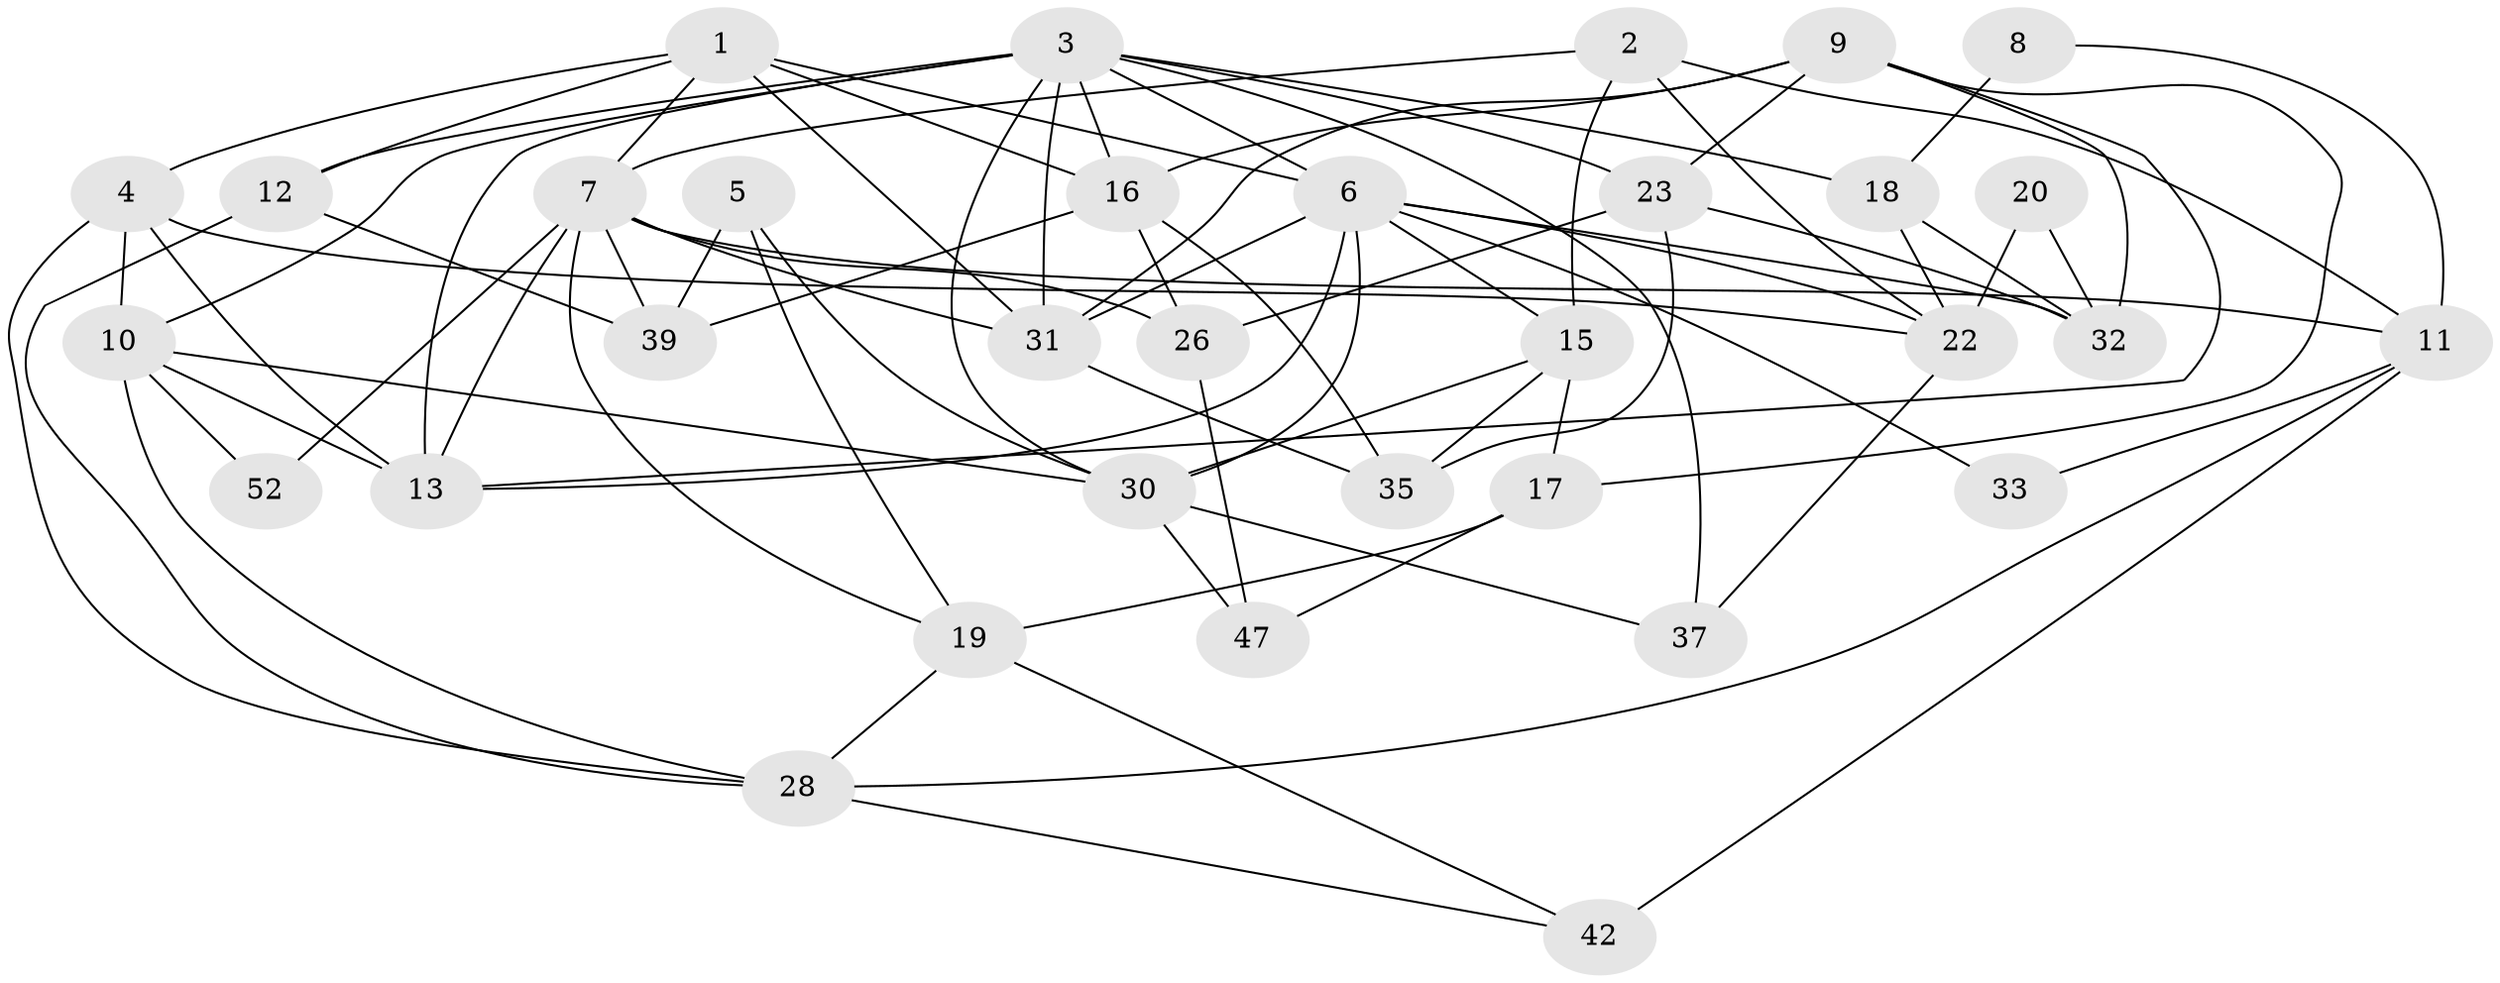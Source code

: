 // original degree distribution, {5: 0.33962264150943394, 4: 0.18867924528301888, 3: 0.2641509433962264, 6: 0.03773584905660377, 7: 0.03773584905660377, 2: 0.1320754716981132}
// Generated by graph-tools (version 1.1) at 2025/42/03/06/25 10:42:00]
// undirected, 33 vertices, 81 edges
graph export_dot {
graph [start="1"]
  node [color=gray90,style=filled];
  1 [super="+25"];
  2;
  3 [super="+41"];
  4;
  5;
  6 [super="+14"];
  7 [super="+44"];
  8;
  9 [super="+27"];
  10 [super="+43"];
  11 [super="+46"];
  12 [super="+21"];
  13 [super="+24"];
  15 [super="+36"];
  16 [super="+51"];
  17;
  18;
  19 [super="+45"];
  20;
  22 [super="+29"];
  23;
  26 [super="+34"];
  28 [super="+50"];
  30 [super="+49"];
  31 [super="+53"];
  32 [super="+40"];
  33;
  35 [super="+38"];
  37 [super="+48"];
  39;
  42;
  47;
  52;
  1 -- 4;
  1 -- 6;
  1 -- 16;
  1 -- 12;
  1 -- 31;
  1 -- 7;
  2 -- 15;
  2 -- 22;
  2 -- 11;
  2 -- 7;
  3 -- 18;
  3 -- 31;
  3 -- 37;
  3 -- 6;
  3 -- 23;
  3 -- 12;
  3 -- 30;
  3 -- 10;
  3 -- 16;
  3 -- 13;
  4 -- 13;
  4 -- 10;
  4 -- 22;
  4 -- 28;
  5 -- 39;
  5 -- 19;
  5 -- 30;
  6 -- 31;
  6 -- 22;
  6 -- 33;
  6 -- 30;
  6 -- 15;
  6 -- 32;
  6 -- 13;
  7 -- 39;
  7 -- 52;
  7 -- 31;
  7 -- 11 [weight=2];
  7 -- 19;
  7 -- 26;
  7 -- 13;
  8 -- 18;
  8 -- 11;
  9 -- 17;
  9 -- 16;
  9 -- 23;
  9 -- 31;
  9 -- 32;
  9 -- 13;
  10 -- 30;
  10 -- 13;
  10 -- 52;
  10 -- 28;
  11 -- 42 [weight=2];
  11 -- 28;
  11 -- 33;
  12 -- 28;
  12 -- 39;
  15 -- 17;
  15 -- 35;
  15 -- 30;
  16 -- 26;
  16 -- 35;
  16 -- 39;
  17 -- 19 [weight=2];
  17 -- 47;
  18 -- 32;
  18 -- 22;
  19 -- 42;
  19 -- 28;
  20 -- 32;
  20 -- 22;
  22 -- 37;
  23 -- 26;
  23 -- 32;
  23 -- 35;
  26 -- 47;
  28 -- 42;
  30 -- 37;
  30 -- 47;
  31 -- 35 [weight=2];
}
